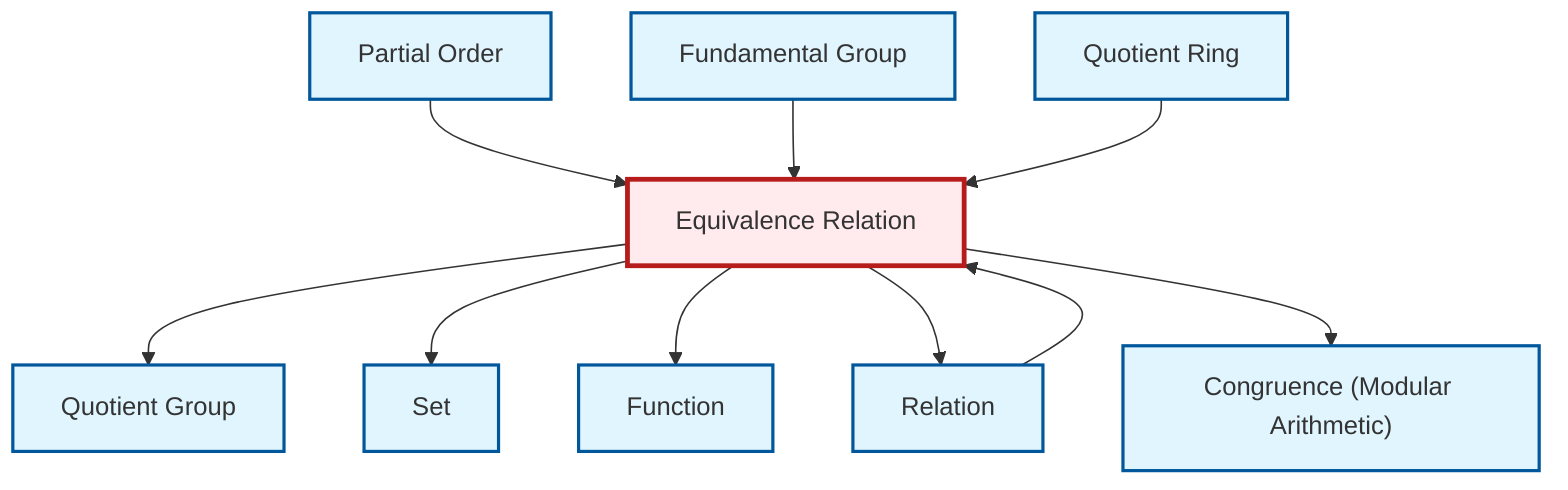graph TD
    classDef definition fill:#e1f5fe,stroke:#01579b,stroke-width:2px
    classDef theorem fill:#f3e5f5,stroke:#4a148c,stroke-width:2px
    classDef axiom fill:#fff3e0,stroke:#e65100,stroke-width:2px
    classDef example fill:#e8f5e9,stroke:#1b5e20,stroke-width:2px
    classDef current fill:#ffebee,stroke:#b71c1c,stroke-width:3px
    def-partial-order["Partial Order"]:::definition
    def-function["Function"]:::definition
    def-quotient-ring["Quotient Ring"]:::definition
    def-set["Set"]:::definition
    def-equivalence-relation["Equivalence Relation"]:::definition
    def-relation["Relation"]:::definition
    def-fundamental-group["Fundamental Group"]:::definition
    def-congruence["Congruence (Modular Arithmetic)"]:::definition
    def-quotient-group["Quotient Group"]:::definition
    def-equivalence-relation --> def-quotient-group
    def-equivalence-relation --> def-set
    def-equivalence-relation --> def-function
    def-partial-order --> def-equivalence-relation
    def-relation --> def-equivalence-relation
    def-fundamental-group --> def-equivalence-relation
    def-quotient-ring --> def-equivalence-relation
    def-equivalence-relation --> def-relation
    def-equivalence-relation --> def-congruence
    class def-equivalence-relation current